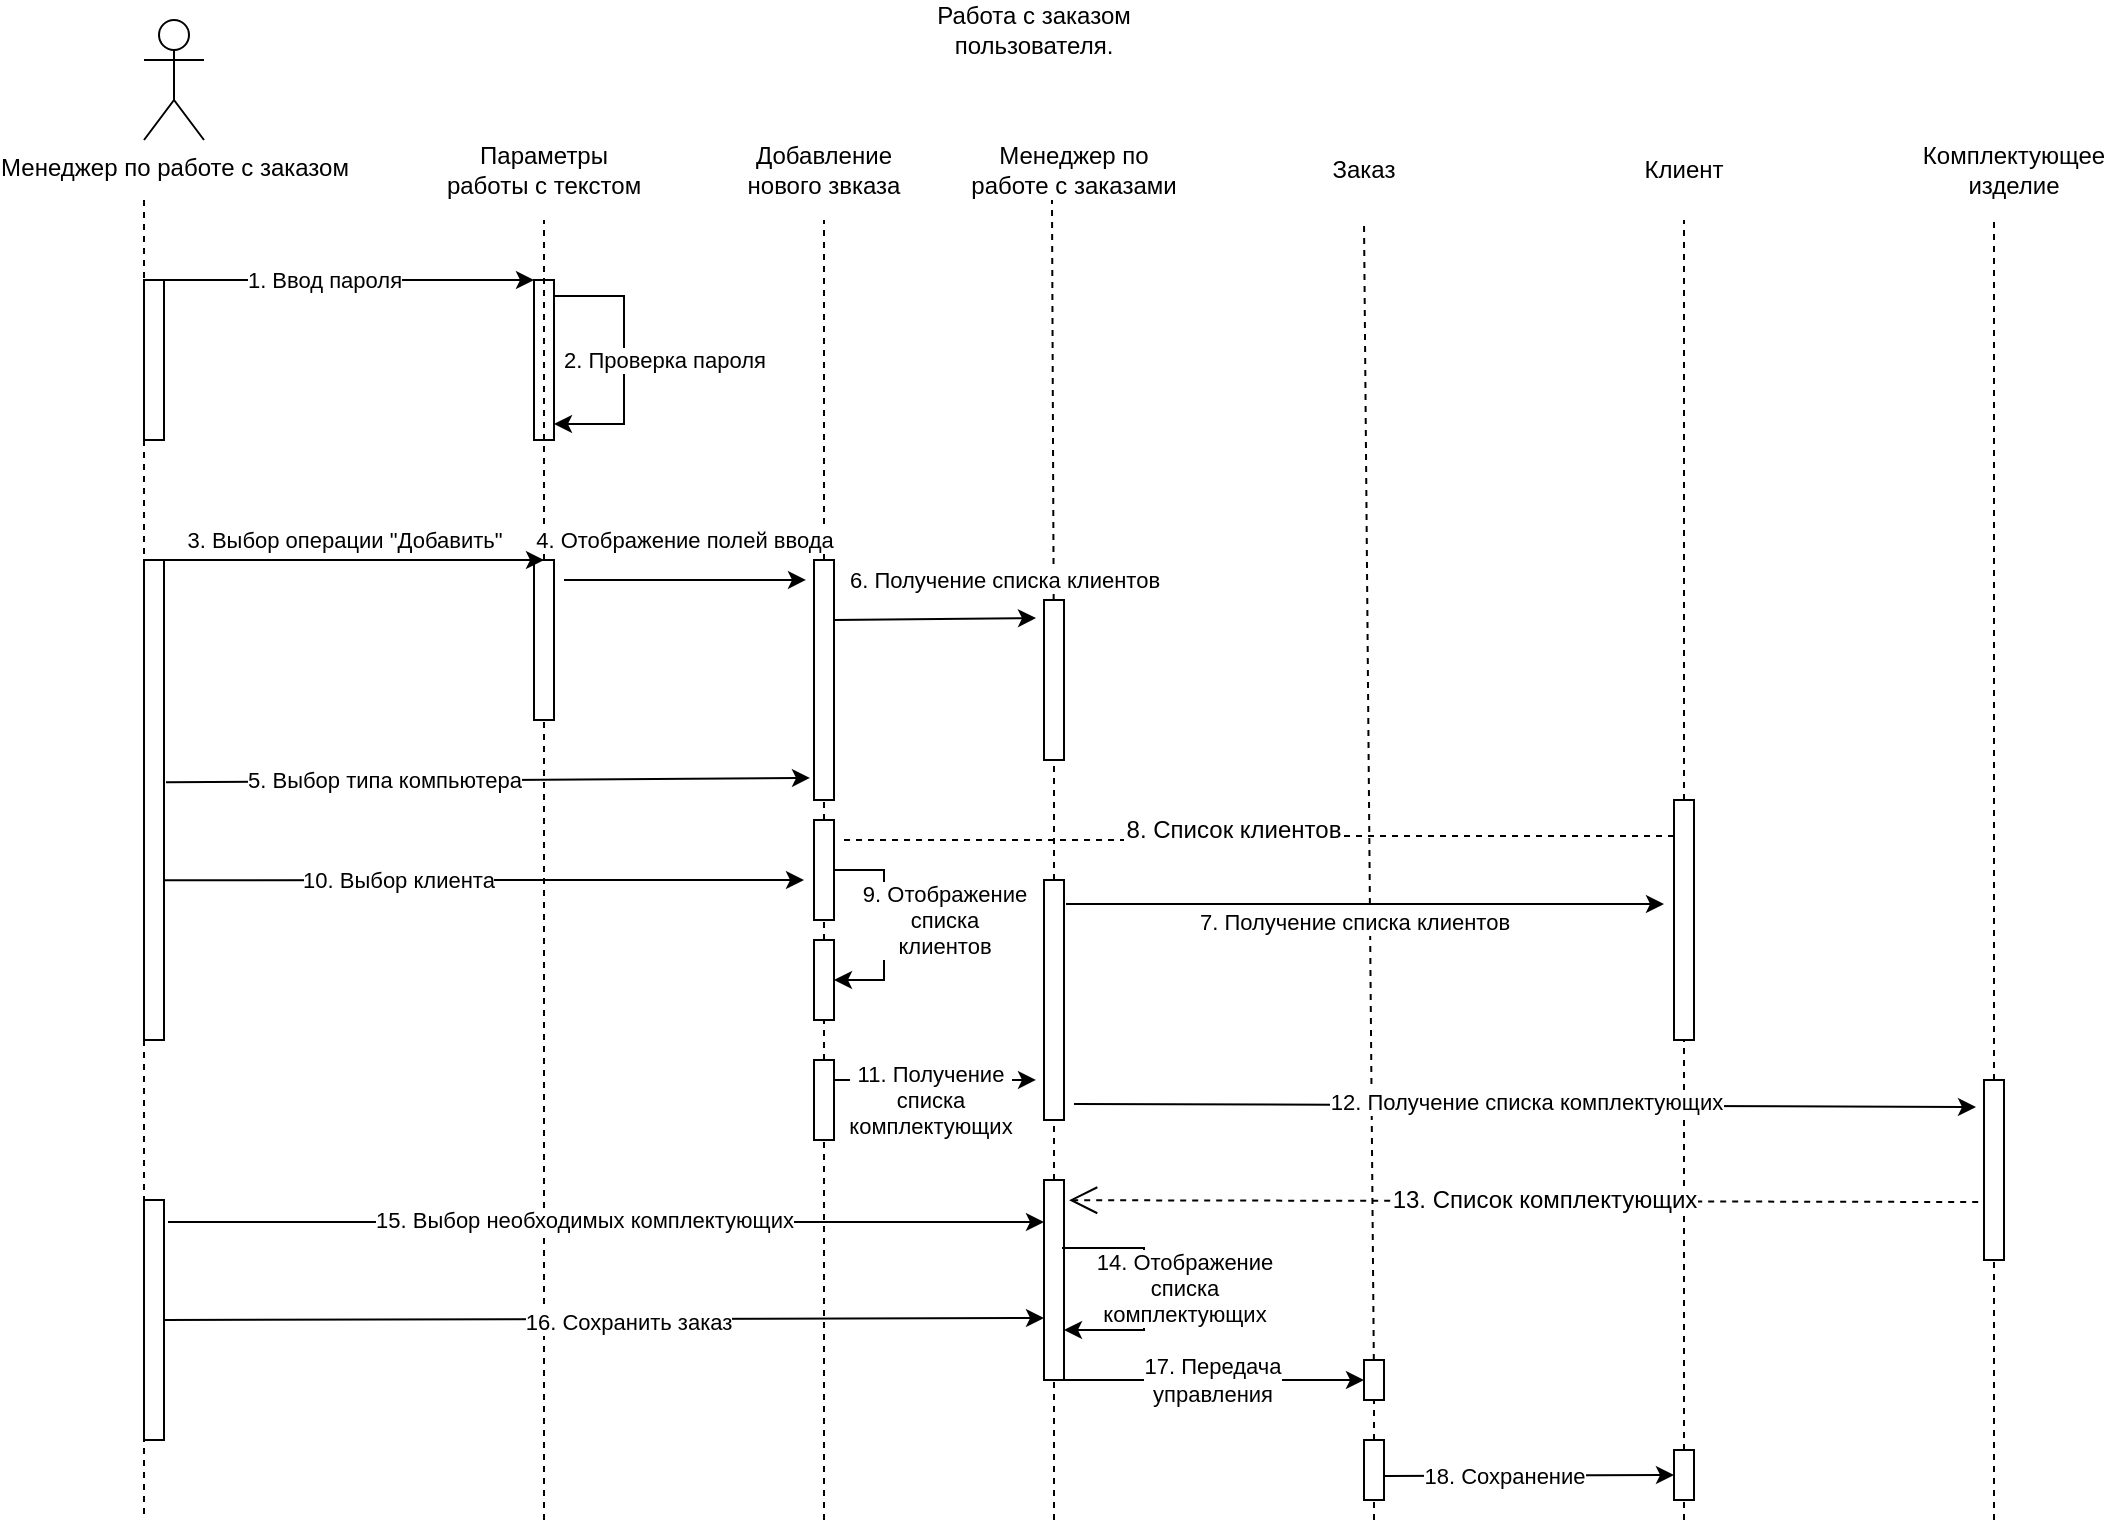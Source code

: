 <mxfile version="20.6.0" type="github">
  <diagram name="Page-1" id="e7e014a7-5840-1c2e-5031-d8a46d1fe8dd">
    <mxGraphModel dx="1635" dy="902" grid="1" gridSize="10" guides="1" tooltips="1" connect="1" arrows="1" fold="1" page="1" pageScale="1" pageWidth="1169" pageHeight="826" background="none" math="0" shadow="0">
      <root>
        <mxCell id="0" />
        <mxCell id="1" parent="0" />
        <mxCell id="-dcpGkLNDZGGMNt4Jif_-41" value="" style="rounded=0;whiteSpace=wrap;html=1;" vertex="1" parent="1">
          <mxGeometry x="80" y="140" width="10" height="80" as="geometry" />
        </mxCell>
        <mxCell id="-dcpGkLNDZGGMNt4Jif_-42" value="" style="rounded=0;whiteSpace=wrap;html=1;" vertex="1" parent="1">
          <mxGeometry x="80" y="280" width="10" height="240" as="geometry" />
        </mxCell>
        <mxCell id="-dcpGkLNDZGGMNt4Jif_-43" value="" style="rounded=0;whiteSpace=wrap;html=1;" vertex="1" parent="1">
          <mxGeometry x="275" y="140" width="10" height="80" as="geometry" />
        </mxCell>
        <mxCell id="-dcpGkLNDZGGMNt4Jif_-44" value="" style="rounded=0;whiteSpace=wrap;html=1;" vertex="1" parent="1">
          <mxGeometry x="275" y="280" width="10" height="80" as="geometry" />
        </mxCell>
        <mxCell id="-dcpGkLNDZGGMNt4Jif_-45" value="" style="rounded=0;whiteSpace=wrap;html=1;" vertex="1" parent="1">
          <mxGeometry x="415" y="280" width="10" height="120" as="geometry" />
        </mxCell>
        <mxCell id="-dcpGkLNDZGGMNt4Jif_-46" value="" style="rounded=0;whiteSpace=wrap;html=1;" vertex="1" parent="1">
          <mxGeometry x="530" y="300" width="10" height="80" as="geometry" />
        </mxCell>
        <mxCell id="-dcpGkLNDZGGMNt4Jif_-47" value="" style="rounded=0;whiteSpace=wrap;html=1;" vertex="1" parent="1">
          <mxGeometry x="415" y="410" width="10" height="50" as="geometry" />
        </mxCell>
        <mxCell id="-dcpGkLNDZGGMNt4Jif_-48" value="" style="rounded=0;whiteSpace=wrap;html=1;" vertex="1" parent="1">
          <mxGeometry x="415" y="470" width="10" height="40" as="geometry" />
        </mxCell>
        <mxCell id="-dcpGkLNDZGGMNt4Jif_-49" value="" style="rounded=0;whiteSpace=wrap;html=1;" vertex="1" parent="1">
          <mxGeometry x="415" y="530" width="10" height="40" as="geometry" />
        </mxCell>
        <mxCell id="-dcpGkLNDZGGMNt4Jif_-50" value="" style="rounded=0;whiteSpace=wrap;html=1;" vertex="1" parent="1">
          <mxGeometry x="530" y="440" width="10" height="120" as="geometry" />
        </mxCell>
        <mxCell id="-dcpGkLNDZGGMNt4Jif_-51" value="" style="rounded=0;whiteSpace=wrap;html=1;" vertex="1" parent="1">
          <mxGeometry x="80" y="600" width="10" height="120" as="geometry" />
        </mxCell>
        <mxCell id="-dcpGkLNDZGGMNt4Jif_-52" value="" style="rounded=0;whiteSpace=wrap;html=1;" vertex="1" parent="1">
          <mxGeometry x="845" y="400" width="10" height="120" as="geometry" />
        </mxCell>
        <mxCell id="-dcpGkLNDZGGMNt4Jif_-53" value="" style="rounded=0;whiteSpace=wrap;html=1;" vertex="1" parent="1">
          <mxGeometry x="1000" y="540" width="10" height="90" as="geometry" />
        </mxCell>
        <mxCell id="-dcpGkLNDZGGMNt4Jif_-54" value="" style="rounded=0;whiteSpace=wrap;html=1;" vertex="1" parent="1">
          <mxGeometry x="530" y="590" width="10" height="100" as="geometry" />
        </mxCell>
        <mxCell id="-dcpGkLNDZGGMNt4Jif_-55" value="" style="rounded=0;whiteSpace=wrap;html=1;" vertex="1" parent="1">
          <mxGeometry x="690" y="680" width="10" height="20" as="geometry" />
        </mxCell>
        <mxCell id="-dcpGkLNDZGGMNt4Jif_-56" value="" style="rounded=0;whiteSpace=wrap;html=1;" vertex="1" parent="1">
          <mxGeometry x="690" y="720" width="10" height="30" as="geometry" />
        </mxCell>
        <mxCell id="-dcpGkLNDZGGMNt4Jif_-57" value="" style="rounded=0;whiteSpace=wrap;html=1;" vertex="1" parent="1">
          <mxGeometry x="845" y="725" width="10" height="25" as="geometry" />
        </mxCell>
        <mxCell id="-dcpGkLNDZGGMNt4Jif_-58" value="Менеджер по работе с заказом" style="shape=umlActor;verticalLabelPosition=bottom;verticalAlign=top;html=1;outlineConnect=0;" vertex="1" parent="1">
          <mxGeometry x="80" y="10" width="30" height="60" as="geometry" />
        </mxCell>
        <mxCell id="-dcpGkLNDZGGMNt4Jif_-59" value="Параметры работы с текстом" style="text;html=1;strokeColor=none;fillColor=none;align=center;verticalAlign=middle;whiteSpace=wrap;rounded=0;" vertex="1" parent="1">
          <mxGeometry x="230" y="70" width="100" height="30" as="geometry" />
        </mxCell>
        <mxCell id="-dcpGkLNDZGGMNt4Jif_-60" value="Добавление нового звказа" style="text;html=1;strokeColor=none;fillColor=none;align=center;verticalAlign=middle;whiteSpace=wrap;rounded=0;" vertex="1" parent="1">
          <mxGeometry x="380" y="70" width="80" height="30" as="geometry" />
        </mxCell>
        <mxCell id="-dcpGkLNDZGGMNt4Jif_-61" value="Менеджер по работе с заказами" style="text;html=1;strokeColor=none;fillColor=none;align=center;verticalAlign=middle;whiteSpace=wrap;rounded=0;" vertex="1" parent="1">
          <mxGeometry x="490" y="70" width="110" height="30" as="geometry" />
        </mxCell>
        <mxCell id="-dcpGkLNDZGGMNt4Jif_-62" value="Заказ" style="text;html=1;strokeColor=none;fillColor=none;align=center;verticalAlign=middle;whiteSpace=wrap;rounded=0;" vertex="1" parent="1">
          <mxGeometry x="660" y="70" width="60" height="30" as="geometry" />
        </mxCell>
        <mxCell id="-dcpGkLNDZGGMNt4Jif_-63" value="Клиент" style="text;html=1;strokeColor=none;fillColor=none;align=center;verticalAlign=middle;whiteSpace=wrap;rounded=0;" vertex="1" parent="1">
          <mxGeometry x="820" y="70" width="60" height="30" as="geometry" />
        </mxCell>
        <mxCell id="-dcpGkLNDZGGMNt4Jif_-64" value="Комплектующее изделие" style="text;html=1;strokeColor=none;fillColor=none;align=center;verticalAlign=middle;whiteSpace=wrap;rounded=0;" vertex="1" parent="1">
          <mxGeometry x="980" y="70" width="70" height="30" as="geometry" />
        </mxCell>
        <mxCell id="-dcpGkLNDZGGMNt4Jif_-65" value="" style="endArrow=classic;html=1;rounded=0;exitX=1;exitY=0;exitDx=0;exitDy=0;entryX=0;entryY=0;entryDx=0;entryDy=0;" edge="1" parent="1" source="-dcpGkLNDZGGMNt4Jif_-41" target="-dcpGkLNDZGGMNt4Jif_-43">
          <mxGeometry relative="1" as="geometry">
            <mxPoint x="530" y="350" as="sourcePoint" />
            <mxPoint x="630" y="350" as="targetPoint" />
          </mxGeometry>
        </mxCell>
        <mxCell id="-dcpGkLNDZGGMNt4Jif_-66" value="1. Ввод пароля" style="edgeLabel;resizable=0;html=1;align=center;verticalAlign=middle;" connectable="0" vertex="1" parent="-dcpGkLNDZGGMNt4Jif_-65">
          <mxGeometry relative="1" as="geometry">
            <mxPoint x="-13" as="offset" />
          </mxGeometry>
        </mxCell>
        <mxCell id="-dcpGkLNDZGGMNt4Jif_-67" value="" style="endArrow=none;dashed=1;html=1;rounded=0;" edge="1" parent="1">
          <mxGeometry width="50" height="50" relative="1" as="geometry">
            <mxPoint x="80" y="100" as="sourcePoint" />
            <mxPoint x="80" y="760" as="targetPoint" />
          </mxGeometry>
        </mxCell>
        <mxCell id="-dcpGkLNDZGGMNt4Jif_-68" value="" style="endArrow=none;dashed=1;html=1;rounded=0;startArrow=none;" edge="1" parent="1" source="-dcpGkLNDZGGMNt4Jif_-44">
          <mxGeometry width="50" height="50" relative="1" as="geometry">
            <mxPoint x="280" y="720" as="sourcePoint" />
            <mxPoint x="280" y="110" as="targetPoint" />
          </mxGeometry>
        </mxCell>
        <mxCell id="-dcpGkLNDZGGMNt4Jif_-69" value="" style="endArrow=none;dashed=1;html=1;rounded=0;startArrow=none;" edge="1" parent="1" source="-dcpGkLNDZGGMNt4Jif_-45">
          <mxGeometry width="50" height="50" relative="1" as="geometry">
            <mxPoint x="420" y="720" as="sourcePoint" />
            <mxPoint x="420" y="110" as="targetPoint" />
          </mxGeometry>
        </mxCell>
        <mxCell id="-dcpGkLNDZGGMNt4Jif_-70" value="" style="endArrow=none;dashed=1;html=1;rounded=0;startArrow=none;entryX=0.4;entryY=1;entryDx=0;entryDy=0;entryPerimeter=0;" edge="1" parent="1" source="-dcpGkLNDZGGMNt4Jif_-46" target="-dcpGkLNDZGGMNt4Jif_-61">
          <mxGeometry width="50" height="50" relative="1" as="geometry">
            <mxPoint x="540" y="720" as="sourcePoint" />
            <mxPoint x="530" y="110" as="targetPoint" />
          </mxGeometry>
        </mxCell>
        <mxCell id="-dcpGkLNDZGGMNt4Jif_-71" value="" style="endArrow=none;dashed=1;html=1;rounded=0;startArrow=none;" edge="1" parent="1" source="-dcpGkLNDZGGMNt4Jif_-55">
          <mxGeometry width="50" height="50" relative="1" as="geometry">
            <mxPoint x="690" y="720" as="sourcePoint" />
            <mxPoint x="690" y="110" as="targetPoint" />
          </mxGeometry>
        </mxCell>
        <mxCell id="-dcpGkLNDZGGMNt4Jif_-72" value="" style="endArrow=none;dashed=1;html=1;rounded=0;startArrow=none;" edge="1" parent="1" source="-dcpGkLNDZGGMNt4Jif_-52">
          <mxGeometry width="50" height="50" relative="1" as="geometry">
            <mxPoint x="850" y="720" as="sourcePoint" />
            <mxPoint x="850" y="110" as="targetPoint" />
          </mxGeometry>
        </mxCell>
        <mxCell id="-dcpGkLNDZGGMNt4Jif_-73" value="" style="endArrow=none;dashed=1;html=1;rounded=0;startArrow=none;" edge="1" parent="1" source="-dcpGkLNDZGGMNt4Jif_-53">
          <mxGeometry width="50" height="50" relative="1" as="geometry">
            <mxPoint x="1010" y="720" as="sourcePoint" />
            <mxPoint x="1005" y="110" as="targetPoint" />
          </mxGeometry>
        </mxCell>
        <mxCell id="-dcpGkLNDZGGMNt4Jif_-74" value="" style="endArrow=classic;html=1;rounded=0;exitX=1;exitY=0.1;exitDx=0;exitDy=0;exitPerimeter=0;entryX=1;entryY=0.9;entryDx=0;entryDy=0;entryPerimeter=0;" edge="1" parent="1" source="-dcpGkLNDZGGMNt4Jif_-43" target="-dcpGkLNDZGGMNt4Jif_-43">
          <mxGeometry relative="1" as="geometry">
            <mxPoint x="530" y="350" as="sourcePoint" />
            <mxPoint x="630" y="350" as="targetPoint" />
            <Array as="points">
              <mxPoint x="320" y="148" />
              <mxPoint x="320" y="212" />
            </Array>
          </mxGeometry>
        </mxCell>
        <mxCell id="-dcpGkLNDZGGMNt4Jif_-75" value="2. Проверка пароля" style="edgeLabel;resizable=0;html=1;align=center;verticalAlign=middle;" connectable="0" vertex="1" parent="-dcpGkLNDZGGMNt4Jif_-74">
          <mxGeometry relative="1" as="geometry">
            <mxPoint x="20" as="offset" />
          </mxGeometry>
        </mxCell>
        <mxCell id="-dcpGkLNDZGGMNt4Jif_-76" value="" style="endArrow=classic;html=1;rounded=0;exitX=1;exitY=0;exitDx=0;exitDy=0;" edge="1" parent="1" source="-dcpGkLNDZGGMNt4Jif_-42">
          <mxGeometry relative="1" as="geometry">
            <mxPoint x="530" y="350" as="sourcePoint" />
            <mxPoint x="280" y="280" as="targetPoint" />
          </mxGeometry>
        </mxCell>
        <mxCell id="-dcpGkLNDZGGMNt4Jif_-77" value="3. Выбор операции &quot;Добавить&quot;" style="edgeLabel;resizable=0;html=1;align=center;verticalAlign=middle;" connectable="0" vertex="1" parent="-dcpGkLNDZGGMNt4Jif_-76">
          <mxGeometry relative="1" as="geometry">
            <mxPoint x="-5" y="-10" as="offset" />
          </mxGeometry>
        </mxCell>
        <mxCell id="-dcpGkLNDZGGMNt4Jif_-78" value="" style="endArrow=none;dashed=1;html=1;rounded=0;" edge="1" parent="1" target="-dcpGkLNDZGGMNt4Jif_-44">
          <mxGeometry width="50" height="50" relative="1" as="geometry">
            <mxPoint x="280" y="760" as="sourcePoint" />
            <mxPoint x="280" y="110" as="targetPoint" />
          </mxGeometry>
        </mxCell>
        <mxCell id="-dcpGkLNDZGGMNt4Jif_-79" value="" style="endArrow=none;dashed=1;html=1;rounded=0;startArrow=none;" edge="1" parent="1" source="-dcpGkLNDZGGMNt4Jif_-47" target="-dcpGkLNDZGGMNt4Jif_-45">
          <mxGeometry width="50" height="50" relative="1" as="geometry">
            <mxPoint x="420" y="720" as="sourcePoint" />
            <mxPoint x="420" y="110" as="targetPoint" />
          </mxGeometry>
        </mxCell>
        <mxCell id="-dcpGkLNDZGGMNt4Jif_-80" value="" style="endArrow=classic;html=1;rounded=0;entryX=-0.4;entryY=0.083;entryDx=0;entryDy=0;entryPerimeter=0;" edge="1" parent="1" target="-dcpGkLNDZGGMNt4Jif_-45">
          <mxGeometry relative="1" as="geometry">
            <mxPoint x="290" y="290" as="sourcePoint" />
            <mxPoint x="630" y="350" as="targetPoint" />
            <Array as="points">
              <mxPoint x="360" y="290" />
            </Array>
          </mxGeometry>
        </mxCell>
        <mxCell id="-dcpGkLNDZGGMNt4Jif_-81" value="4. Отображение полей ввода" style="edgeLabel;resizable=0;html=1;align=center;verticalAlign=middle;" connectable="0" vertex="1" parent="-dcpGkLNDZGGMNt4Jif_-80">
          <mxGeometry relative="1" as="geometry">
            <mxPoint x="-1" y="-20" as="offset" />
          </mxGeometry>
        </mxCell>
        <mxCell id="-dcpGkLNDZGGMNt4Jif_-82" value="" style="endArrow=classic;html=1;rounded=0;exitX=1.1;exitY=0.463;exitDx=0;exitDy=0;exitPerimeter=0;entryX=-0.2;entryY=0.908;entryDx=0;entryDy=0;entryPerimeter=0;" edge="1" parent="1" source="-dcpGkLNDZGGMNt4Jif_-42" target="-dcpGkLNDZGGMNt4Jif_-45">
          <mxGeometry relative="1" as="geometry">
            <mxPoint x="530" y="350" as="sourcePoint" />
            <mxPoint x="630" y="350" as="targetPoint" />
          </mxGeometry>
        </mxCell>
        <mxCell id="-dcpGkLNDZGGMNt4Jif_-83" value="5. Выбор типа компьютера" style="edgeLabel;resizable=0;html=1;align=center;verticalAlign=middle;" connectable="0" vertex="1" parent="-dcpGkLNDZGGMNt4Jif_-82">
          <mxGeometry relative="1" as="geometry">
            <mxPoint x="-52" as="offset" />
          </mxGeometry>
        </mxCell>
        <mxCell id="-dcpGkLNDZGGMNt4Jif_-84" value="" style="endArrow=none;dashed=1;html=1;rounded=0;startArrow=none;" edge="1" parent="1" source="-dcpGkLNDZGGMNt4Jif_-50" target="-dcpGkLNDZGGMNt4Jif_-46">
          <mxGeometry width="50" height="50" relative="1" as="geometry">
            <mxPoint x="535" y="720" as="sourcePoint" />
            <mxPoint x="540" y="110" as="targetPoint" />
          </mxGeometry>
        </mxCell>
        <mxCell id="-dcpGkLNDZGGMNt4Jif_-85" value="" style="endArrow=classic;html=1;rounded=0;exitX=1;exitY=0.25;exitDx=0;exitDy=0;entryX=-0.4;entryY=0.113;entryDx=0;entryDy=0;entryPerimeter=0;" edge="1" parent="1" source="-dcpGkLNDZGGMNt4Jif_-45" target="-dcpGkLNDZGGMNt4Jif_-46">
          <mxGeometry relative="1" as="geometry">
            <mxPoint x="530" y="350" as="sourcePoint" />
            <mxPoint x="630" y="350" as="targetPoint" />
          </mxGeometry>
        </mxCell>
        <mxCell id="-dcpGkLNDZGGMNt4Jif_-86" value="6. Получение списка клиентов" style="edgeLabel;resizable=0;html=1;align=center;verticalAlign=middle;" connectable="0" vertex="1" parent="-dcpGkLNDZGGMNt4Jif_-85">
          <mxGeometry relative="1" as="geometry">
            <mxPoint x="34" y="-20" as="offset" />
          </mxGeometry>
        </mxCell>
        <mxCell id="-dcpGkLNDZGGMNt4Jif_-87" value="" style="endArrow=none;dashed=1;html=1;rounded=0;startArrow=none;" edge="1" parent="1" source="-dcpGkLNDZGGMNt4Jif_-48" target="-dcpGkLNDZGGMNt4Jif_-47">
          <mxGeometry width="50" height="50" relative="1" as="geometry">
            <mxPoint x="420" y="720" as="sourcePoint" />
            <mxPoint x="420" y="400" as="targetPoint" />
          </mxGeometry>
        </mxCell>
        <mxCell id="-dcpGkLNDZGGMNt4Jif_-88" value="" style="endArrow=classic;html=1;rounded=0;exitX=1;exitY=0.667;exitDx=0;exitDy=0;exitPerimeter=0;" edge="1" parent="1" source="-dcpGkLNDZGGMNt4Jif_-42">
          <mxGeometry relative="1" as="geometry">
            <mxPoint x="530" y="350" as="sourcePoint" />
            <mxPoint x="410" y="440" as="targetPoint" />
          </mxGeometry>
        </mxCell>
        <mxCell id="-dcpGkLNDZGGMNt4Jif_-89" value="10. Выбор клиента" style="edgeLabel;resizable=0;html=1;align=center;verticalAlign=middle;" connectable="0" vertex="1" parent="-dcpGkLNDZGGMNt4Jif_-88">
          <mxGeometry relative="1" as="geometry">
            <mxPoint x="-43" as="offset" />
          </mxGeometry>
        </mxCell>
        <mxCell id="-dcpGkLNDZGGMNt4Jif_-90" value="" style="endArrow=none;dashed=1;html=1;rounded=0;startArrow=none;" edge="1" parent="1" source="-dcpGkLNDZGGMNt4Jif_-49" target="-dcpGkLNDZGGMNt4Jif_-48">
          <mxGeometry width="50" height="50" relative="1" as="geometry">
            <mxPoint x="420" y="720" as="sourcePoint" />
            <mxPoint x="420" y="460" as="targetPoint" />
          </mxGeometry>
        </mxCell>
        <mxCell id="-dcpGkLNDZGGMNt4Jif_-91" value="" style="endArrow=classic;html=1;rounded=0;entryX=1;entryY=0.5;entryDx=0;entryDy=0;exitX=1;exitY=0.5;exitDx=0;exitDy=0;" edge="1" parent="1" source="-dcpGkLNDZGGMNt4Jif_-47" target="-dcpGkLNDZGGMNt4Jif_-48">
          <mxGeometry relative="1" as="geometry">
            <mxPoint x="430" y="440" as="sourcePoint" />
            <mxPoint x="630" y="350" as="targetPoint" />
            <Array as="points">
              <mxPoint x="450" y="435" />
              <mxPoint x="450" y="490" />
            </Array>
          </mxGeometry>
        </mxCell>
        <mxCell id="-dcpGkLNDZGGMNt4Jif_-92" value="9. Отображение&lt;br&gt;списка&lt;br&gt;клиентов" style="edgeLabel;resizable=0;html=1;align=center;verticalAlign=middle;" connectable="0" vertex="1" parent="-dcpGkLNDZGGMNt4Jif_-91">
          <mxGeometry relative="1" as="geometry">
            <mxPoint x="30" y="-3" as="offset" />
          </mxGeometry>
        </mxCell>
        <mxCell id="-dcpGkLNDZGGMNt4Jif_-93" value="" style="endArrow=none;dashed=1;html=1;rounded=0;" edge="1" parent="1" target="-dcpGkLNDZGGMNt4Jif_-49">
          <mxGeometry width="50" height="50" relative="1" as="geometry">
            <mxPoint x="420" y="760" as="sourcePoint" />
            <mxPoint x="420" y="510" as="targetPoint" />
          </mxGeometry>
        </mxCell>
        <mxCell id="-dcpGkLNDZGGMNt4Jif_-94" value="" style="endArrow=none;dashed=1;html=1;rounded=0;startArrow=none;" edge="1" parent="1" source="-dcpGkLNDZGGMNt4Jif_-54" target="-dcpGkLNDZGGMNt4Jif_-50">
          <mxGeometry width="50" height="50" relative="1" as="geometry">
            <mxPoint x="535" y="720" as="sourcePoint" />
            <mxPoint x="535" y="380" as="targetPoint" />
          </mxGeometry>
        </mxCell>
        <mxCell id="-dcpGkLNDZGGMNt4Jif_-95" value="" style="endArrow=classic;html=1;rounded=0;exitX=1;exitY=0.25;exitDx=0;exitDy=0;entryX=-0.4;entryY=0.833;entryDx=0;entryDy=0;entryPerimeter=0;" edge="1" parent="1" source="-dcpGkLNDZGGMNt4Jif_-49" target="-dcpGkLNDZGGMNt4Jif_-50">
          <mxGeometry relative="1" as="geometry">
            <mxPoint x="530" y="330" as="sourcePoint" />
            <mxPoint x="520" y="540" as="targetPoint" />
          </mxGeometry>
        </mxCell>
        <mxCell id="-dcpGkLNDZGGMNt4Jif_-96" value="11. Получение&lt;br&gt;списка&lt;br&gt;комплектующих" style="edgeLabel;resizable=0;html=1;align=center;verticalAlign=middle;" connectable="0" vertex="1" parent="-dcpGkLNDZGGMNt4Jif_-95">
          <mxGeometry relative="1" as="geometry">
            <mxPoint x="-3" y="10" as="offset" />
          </mxGeometry>
        </mxCell>
        <mxCell id="-dcpGkLNDZGGMNt4Jif_-97" value="" style="endArrow=none;dashed=1;html=1;rounded=0;startArrow=none;" edge="1" parent="1" source="-dcpGkLNDZGGMNt4Jif_-57" target="-dcpGkLNDZGGMNt4Jif_-52">
          <mxGeometry width="50" height="50" relative="1" as="geometry">
            <mxPoint x="850" y="760" as="sourcePoint" />
            <mxPoint x="850" y="110" as="targetPoint" />
          </mxGeometry>
        </mxCell>
        <mxCell id="-dcpGkLNDZGGMNt4Jif_-98" value="" style="endArrow=classic;html=1;rounded=0;exitX=1.1;exitY=0.1;exitDx=0;exitDy=0;exitPerimeter=0;" edge="1" parent="1" source="-dcpGkLNDZGGMNt4Jif_-50">
          <mxGeometry relative="1" as="geometry">
            <mxPoint x="530" y="320" as="sourcePoint" />
            <mxPoint x="840" y="452" as="targetPoint" />
          </mxGeometry>
        </mxCell>
        <mxCell id="-dcpGkLNDZGGMNt4Jif_-99" value="7. Получение списка клиентов" style="edgeLabel;resizable=0;html=1;align=center;verticalAlign=middle;" connectable="0" vertex="1" parent="-dcpGkLNDZGGMNt4Jif_-98">
          <mxGeometry relative="1" as="geometry">
            <mxPoint x="-6" y="9" as="offset" />
          </mxGeometry>
        </mxCell>
        <mxCell id="-dcpGkLNDZGGMNt4Jif_-100" value="" style="endArrow=none;dashed=1;html=1;rounded=0;entryX=0;entryY=0.15;entryDx=0;entryDy=0;entryPerimeter=0;startArrow=none;" edge="1" parent="1" target="-dcpGkLNDZGGMNt4Jif_-52">
          <mxGeometry width="50" height="50" relative="1" as="geometry">
            <mxPoint x="680" y="418" as="sourcePoint" />
            <mxPoint x="610" y="300" as="targetPoint" />
          </mxGeometry>
        </mxCell>
        <mxCell id="-dcpGkLNDZGGMNt4Jif_-101" value="8. Список клиентов" style="text;html=1;strokeColor=none;fillColor=none;align=center;verticalAlign=middle;whiteSpace=wrap;rounded=0;" vertex="1" parent="1">
          <mxGeometry x="570" y="400" width="110" height="30" as="geometry" />
        </mxCell>
        <mxCell id="-dcpGkLNDZGGMNt4Jif_-102" value="" style="endArrow=none;dashed=1;html=1;rounded=0;" edge="1" parent="1">
          <mxGeometry width="50" height="50" relative="1" as="geometry">
            <mxPoint x="430" y="420" as="sourcePoint" />
            <mxPoint x="570" y="420" as="targetPoint" />
          </mxGeometry>
        </mxCell>
        <mxCell id="-dcpGkLNDZGGMNt4Jif_-103" value="" style="endArrow=none;dashed=1;html=1;rounded=0;" edge="1" parent="1" target="-dcpGkLNDZGGMNt4Jif_-53">
          <mxGeometry width="50" height="50" relative="1" as="geometry">
            <mxPoint x="1005" y="760" as="sourcePoint" />
            <mxPoint x="1010" y="110" as="targetPoint" />
          </mxGeometry>
        </mxCell>
        <mxCell id="-dcpGkLNDZGGMNt4Jif_-104" value="" style="endArrow=classic;html=1;rounded=0;entryX=-0.4;entryY=0.15;entryDx=0;entryDy=0;entryPerimeter=0;exitX=1.5;exitY=0.933;exitDx=0;exitDy=0;exitPerimeter=0;" edge="1" parent="1" source="-dcpGkLNDZGGMNt4Jif_-50" target="-dcpGkLNDZGGMNt4Jif_-53">
          <mxGeometry relative="1" as="geometry">
            <mxPoint x="530" y="310" as="sourcePoint" />
            <mxPoint x="630" y="310" as="targetPoint" />
          </mxGeometry>
        </mxCell>
        <mxCell id="-dcpGkLNDZGGMNt4Jif_-105" value="12. Получение списка комплектующих" style="edgeLabel;resizable=0;html=1;align=center;verticalAlign=middle;" connectable="0" vertex="1" parent="-dcpGkLNDZGGMNt4Jif_-104">
          <mxGeometry relative="1" as="geometry">
            <mxPoint y="-2" as="offset" />
          </mxGeometry>
        </mxCell>
        <mxCell id="-dcpGkLNDZGGMNt4Jif_-106" value="" style="endArrow=none;dashed=1;html=1;rounded=0;" edge="1" parent="1" target="-dcpGkLNDZGGMNt4Jif_-54">
          <mxGeometry width="50" height="50" relative="1" as="geometry">
            <mxPoint x="535" y="760" as="sourcePoint" />
            <mxPoint x="535" y="560" as="targetPoint" />
          </mxGeometry>
        </mxCell>
        <mxCell id="-dcpGkLNDZGGMNt4Jif_-107" value="" style="endArrow=classic;html=1;rounded=0;exitX=1.2;exitY=0.092;exitDx=0;exitDy=0;exitPerimeter=0;" edge="1" parent="1" source="-dcpGkLNDZGGMNt4Jif_-51">
          <mxGeometry relative="1" as="geometry">
            <mxPoint x="530" y="400" as="sourcePoint" />
            <mxPoint x="530" y="611" as="targetPoint" />
          </mxGeometry>
        </mxCell>
        <mxCell id="-dcpGkLNDZGGMNt4Jif_-108" value="15. Выбор необходимых комплектующих" style="edgeLabel;resizable=0;html=1;align=center;verticalAlign=middle;" connectable="0" vertex="1" parent="-dcpGkLNDZGGMNt4Jif_-107">
          <mxGeometry relative="1" as="geometry">
            <mxPoint x="-11" y="-1" as="offset" />
          </mxGeometry>
        </mxCell>
        <mxCell id="-dcpGkLNDZGGMNt4Jif_-109" value="" style="endArrow=classic;html=1;rounded=0;exitX=1;exitY=0.5;exitDx=0;exitDy=0;entryX=0;entryY=0.69;entryDx=0;entryDy=0;entryPerimeter=0;" edge="1" parent="1" source="-dcpGkLNDZGGMNt4Jif_-51" target="-dcpGkLNDZGGMNt4Jif_-54">
          <mxGeometry relative="1" as="geometry">
            <mxPoint x="530" y="400" as="sourcePoint" />
            <mxPoint x="520" y="660" as="targetPoint" />
          </mxGeometry>
        </mxCell>
        <mxCell id="-dcpGkLNDZGGMNt4Jif_-110" value="16. Сохранить заказ" style="edgeLabel;resizable=0;html=1;align=center;verticalAlign=middle;" connectable="0" vertex="1" parent="-dcpGkLNDZGGMNt4Jif_-109">
          <mxGeometry relative="1" as="geometry">
            <mxPoint x="12" y="1" as="offset" />
          </mxGeometry>
        </mxCell>
        <mxCell id="-dcpGkLNDZGGMNt4Jif_-111" value="" style="endArrow=classic;html=1;rounded=0;exitX=0.9;exitY=0.34;exitDx=0;exitDy=0;exitPerimeter=0;entryX=1;entryY=0.75;entryDx=0;entryDy=0;" edge="1" parent="1" source="-dcpGkLNDZGGMNt4Jif_-54" target="-dcpGkLNDZGGMNt4Jif_-54">
          <mxGeometry relative="1" as="geometry">
            <mxPoint x="530" y="400" as="sourcePoint" />
            <mxPoint x="630" y="400" as="targetPoint" />
            <Array as="points">
              <mxPoint x="580" y="624" />
              <mxPoint x="580" y="665" />
            </Array>
          </mxGeometry>
        </mxCell>
        <mxCell id="-dcpGkLNDZGGMNt4Jif_-112" value="14. Отображение&lt;br&gt;списка&lt;br&gt;комплектующих" style="edgeLabel;resizable=0;html=1;align=center;verticalAlign=middle;" connectable="0" vertex="1" parent="-dcpGkLNDZGGMNt4Jif_-111">
          <mxGeometry relative="1" as="geometry">
            <mxPoint x="20" as="offset" />
          </mxGeometry>
        </mxCell>
        <mxCell id="-dcpGkLNDZGGMNt4Jif_-113" value="" style="endArrow=none;dashed=1;html=1;rounded=0;startArrow=none;" edge="1" parent="1" source="-dcpGkLNDZGGMNt4Jif_-56" target="-dcpGkLNDZGGMNt4Jif_-55">
          <mxGeometry width="50" height="50" relative="1" as="geometry">
            <mxPoint x="695" y="760" as="sourcePoint" />
            <mxPoint x="690" y="110" as="targetPoint" />
          </mxGeometry>
        </mxCell>
        <mxCell id="-dcpGkLNDZGGMNt4Jif_-114" value="" style="endArrow=classic;html=1;rounded=0;exitX=0.75;exitY=1;exitDx=0;exitDy=0;entryX=0;entryY=0.5;entryDx=0;entryDy=0;" edge="1" parent="1" source="-dcpGkLNDZGGMNt4Jif_-54" target="-dcpGkLNDZGGMNt4Jif_-55">
          <mxGeometry relative="1" as="geometry">
            <mxPoint x="530" y="390" as="sourcePoint" />
            <mxPoint x="630" y="390" as="targetPoint" />
          </mxGeometry>
        </mxCell>
        <mxCell id="-dcpGkLNDZGGMNt4Jif_-115" value="17. Передача&lt;br&gt;управления" style="edgeLabel;resizable=0;html=1;align=center;verticalAlign=middle;" connectable="0" vertex="1" parent="-dcpGkLNDZGGMNt4Jif_-114">
          <mxGeometry relative="1" as="geometry">
            <mxPoint as="offset" />
          </mxGeometry>
        </mxCell>
        <mxCell id="-dcpGkLNDZGGMNt4Jif_-116" value="" style="endArrow=none;dashed=1;html=1;rounded=0;" edge="1" parent="1" target="-dcpGkLNDZGGMNt4Jif_-56">
          <mxGeometry width="50" height="50" relative="1" as="geometry">
            <mxPoint x="695" y="760" as="sourcePoint" />
            <mxPoint x="695" y="700" as="targetPoint" />
          </mxGeometry>
        </mxCell>
        <mxCell id="-dcpGkLNDZGGMNt4Jif_-117" value="" style="endArrow=none;dashed=1;html=1;rounded=0;" edge="1" parent="1" target="-dcpGkLNDZGGMNt4Jif_-57">
          <mxGeometry width="50" height="50" relative="1" as="geometry">
            <mxPoint x="850" y="760" as="sourcePoint" />
            <mxPoint x="850" y="520" as="targetPoint" />
          </mxGeometry>
        </mxCell>
        <mxCell id="-dcpGkLNDZGGMNt4Jif_-118" value="" style="endArrow=classic;html=1;rounded=0;entryX=0;entryY=0.5;entryDx=0;entryDy=0;" edge="1" parent="1" target="-dcpGkLNDZGGMNt4Jif_-57">
          <mxGeometry relative="1" as="geometry">
            <mxPoint x="700" y="738" as="sourcePoint" />
            <mxPoint x="630" y="480" as="targetPoint" />
          </mxGeometry>
        </mxCell>
        <mxCell id="-dcpGkLNDZGGMNt4Jif_-119" value="18. Сохранение" style="edgeLabel;resizable=0;html=1;align=center;verticalAlign=middle;" connectable="0" vertex="1" parent="-dcpGkLNDZGGMNt4Jif_-118">
          <mxGeometry relative="1" as="geometry">
            <mxPoint x="-13" as="offset" />
          </mxGeometry>
        </mxCell>
        <mxCell id="-dcpGkLNDZGGMNt4Jif_-120" value="Работа с заказом пользователя." style="text;html=1;strokeColor=none;fillColor=none;align=center;verticalAlign=middle;whiteSpace=wrap;rounded=0;" vertex="1" parent="1">
          <mxGeometry x="450" width="150" height="30" as="geometry" />
        </mxCell>
        <mxCell id="-dcpGkLNDZGGMNt4Jif_-121" value="&lt;span style=&quot;font-size: 12px;&quot;&gt;13. Список комплектующих&lt;/span&gt;" style="endArrow=open;endSize=12;dashed=1;html=1;rounded=0;entryX=1.255;entryY=0.101;entryDx=0;entryDy=0;entryPerimeter=0;exitX=-0.29;exitY=0.678;exitDx=0;exitDy=0;exitPerimeter=0;" edge="1" parent="1" source="-dcpGkLNDZGGMNt4Jif_-53" target="-dcpGkLNDZGGMNt4Jif_-54">
          <mxGeometry x="-0.045" y="-1" width="160" relative="1" as="geometry">
            <mxPoint x="990" y="600" as="sourcePoint" />
            <mxPoint x="660" y="470" as="targetPoint" />
            <mxPoint as="offset" />
          </mxGeometry>
        </mxCell>
      </root>
    </mxGraphModel>
  </diagram>
</mxfile>

